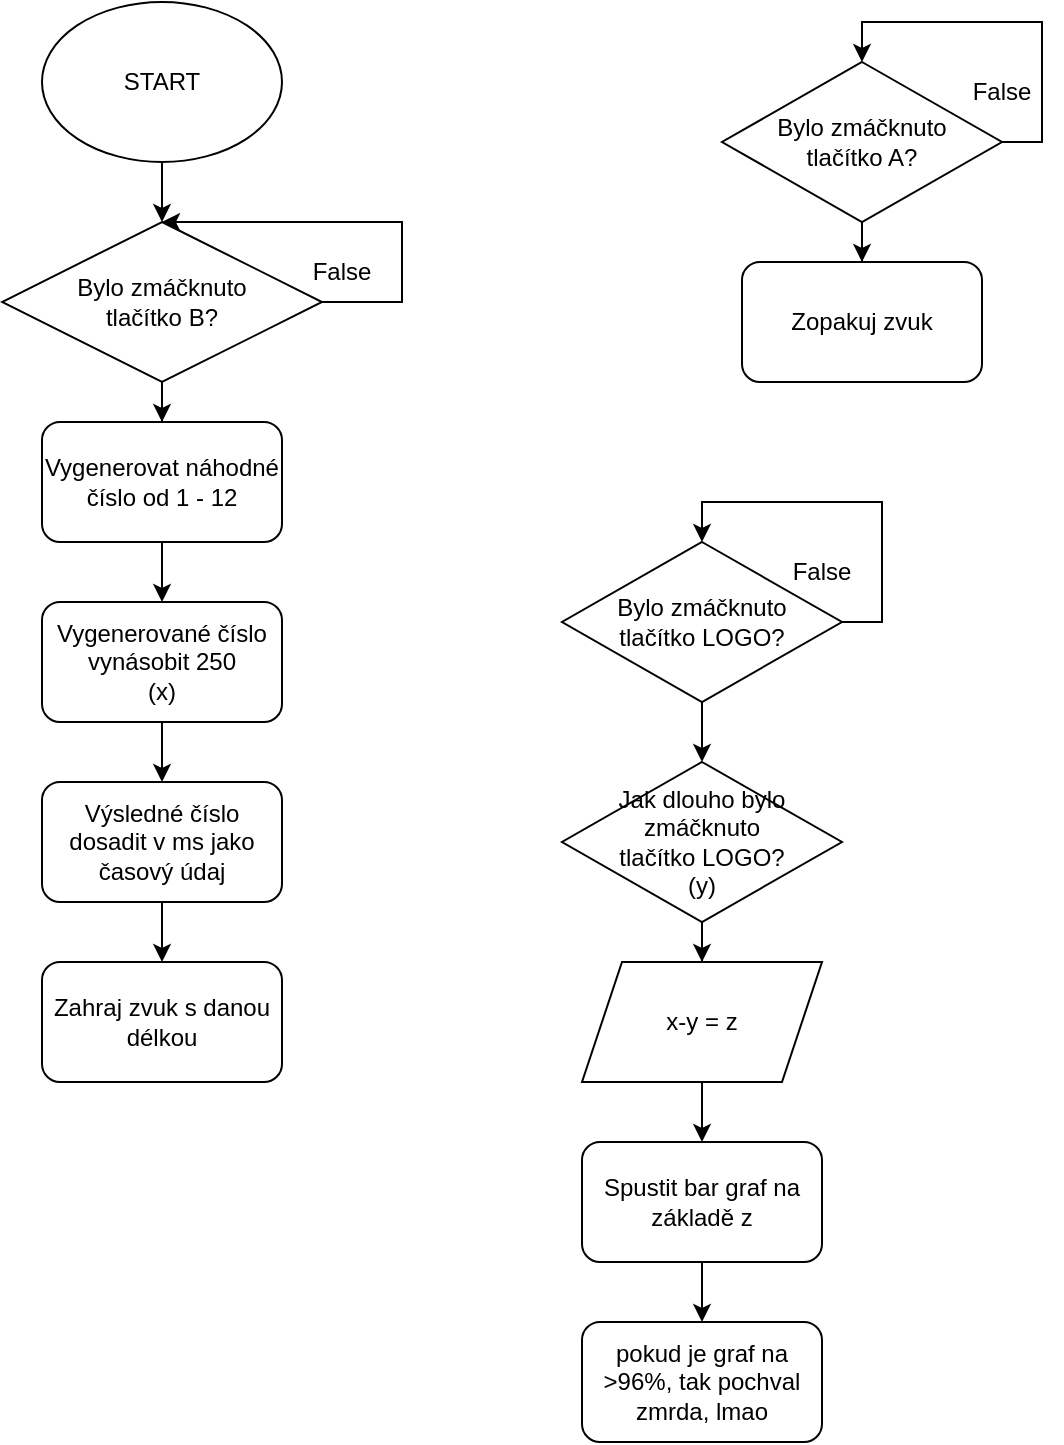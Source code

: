 <mxfile version="15.8.3" type="github">
  <diagram id="C5RBs43oDa-KdzZeNtuy" name="Page-1">
    <mxGraphModel dx="4141" dy="802" grid="1" gridSize="10" guides="1" tooltips="1" connect="1" arrows="1" fold="1" page="1" pageScale="1" pageWidth="827" pageHeight="1169" math="0" shadow="0">
      <root>
        <mxCell id="WIyWlLk6GJQsqaUBKTNV-0" />
        <mxCell id="WIyWlLk6GJQsqaUBKTNV-1" parent="WIyWlLk6GJQsqaUBKTNV-0" />
        <mxCell id="iJDnk4TYBkvQqmv5O6YM-2" style="edgeStyle=orthogonalEdgeStyle;rounded=0;orthogonalLoop=1;jettySize=auto;html=1;entryX=0.5;entryY=0;entryDx=0;entryDy=0;" edge="1" parent="WIyWlLk6GJQsqaUBKTNV-1" source="iJDnk4TYBkvQqmv5O6YM-0" target="iJDnk4TYBkvQqmv5O6YM-1">
          <mxGeometry relative="1" as="geometry" />
        </mxCell>
        <mxCell id="iJDnk4TYBkvQqmv5O6YM-0" value="START" style="ellipse;whiteSpace=wrap;html=1;" vertex="1" parent="WIyWlLk6GJQsqaUBKTNV-1">
          <mxGeometry x="-2300" y="30" width="120" height="80" as="geometry" />
        </mxCell>
        <mxCell id="iJDnk4TYBkvQqmv5O6YM-4" style="edgeStyle=orthogonalEdgeStyle;rounded=0;orthogonalLoop=1;jettySize=auto;html=1;" edge="1" parent="WIyWlLk6GJQsqaUBKTNV-1" source="iJDnk4TYBkvQqmv5O6YM-1">
          <mxGeometry relative="1" as="geometry">
            <mxPoint x="-2240" y="140" as="targetPoint" />
            <Array as="points">
              <mxPoint x="-2120" y="180" />
              <mxPoint x="-2120" y="140" />
            </Array>
          </mxGeometry>
        </mxCell>
        <mxCell id="iJDnk4TYBkvQqmv5O6YM-7" style="edgeStyle=orthogonalEdgeStyle;rounded=0;orthogonalLoop=1;jettySize=auto;html=1;entryX=0.5;entryY=0;entryDx=0;entryDy=0;" edge="1" parent="WIyWlLk6GJQsqaUBKTNV-1" source="iJDnk4TYBkvQqmv5O6YM-1" target="iJDnk4TYBkvQqmv5O6YM-6">
          <mxGeometry relative="1" as="geometry" />
        </mxCell>
        <mxCell id="iJDnk4TYBkvQqmv5O6YM-1" value="Bylo zmáčknuto&lt;br&gt;tlačítko B?" style="rhombus;whiteSpace=wrap;html=1;" vertex="1" parent="WIyWlLk6GJQsqaUBKTNV-1">
          <mxGeometry x="-2320" y="140" width="160" height="80" as="geometry" />
        </mxCell>
        <mxCell id="iJDnk4TYBkvQqmv5O6YM-3" style="edgeStyle=orthogonalEdgeStyle;rounded=0;orthogonalLoop=1;jettySize=auto;html=1;" edge="1" parent="WIyWlLk6GJQsqaUBKTNV-1" source="iJDnk4TYBkvQqmv5O6YM-1">
          <mxGeometry relative="1" as="geometry">
            <mxPoint x="-2240" y="140" as="targetPoint" />
            <Array as="points">
              <mxPoint x="-2160" y="180" />
              <mxPoint x="-2160" y="140" />
            </Array>
          </mxGeometry>
        </mxCell>
        <mxCell id="iJDnk4TYBkvQqmv5O6YM-5" value="False" style="text;html=1;strokeColor=none;fillColor=none;align=center;verticalAlign=middle;whiteSpace=wrap;rounded=0;" vertex="1" parent="WIyWlLk6GJQsqaUBKTNV-1">
          <mxGeometry x="-2180" y="150" width="60" height="30" as="geometry" />
        </mxCell>
        <mxCell id="iJDnk4TYBkvQqmv5O6YM-9" style="edgeStyle=orthogonalEdgeStyle;rounded=0;orthogonalLoop=1;jettySize=auto;html=1;entryX=0.5;entryY=0;entryDx=0;entryDy=0;" edge="1" parent="WIyWlLk6GJQsqaUBKTNV-1" source="iJDnk4TYBkvQqmv5O6YM-6" target="iJDnk4TYBkvQqmv5O6YM-8">
          <mxGeometry relative="1" as="geometry" />
        </mxCell>
        <mxCell id="iJDnk4TYBkvQqmv5O6YM-6" value="Vygenerovat náhodné číslo od 1 - 12" style="rounded=1;whiteSpace=wrap;html=1;" vertex="1" parent="WIyWlLk6GJQsqaUBKTNV-1">
          <mxGeometry x="-2300" y="240" width="120" height="60" as="geometry" />
        </mxCell>
        <mxCell id="iJDnk4TYBkvQqmv5O6YM-11" style="edgeStyle=orthogonalEdgeStyle;rounded=0;orthogonalLoop=1;jettySize=auto;html=1;entryX=0.5;entryY=0;entryDx=0;entryDy=0;" edge="1" parent="WIyWlLk6GJQsqaUBKTNV-1" source="iJDnk4TYBkvQqmv5O6YM-8" target="iJDnk4TYBkvQqmv5O6YM-10">
          <mxGeometry relative="1" as="geometry" />
        </mxCell>
        <mxCell id="iJDnk4TYBkvQqmv5O6YM-8" value="Vygenerované číslo vynásobit 250&lt;br&gt;(x)" style="rounded=1;whiteSpace=wrap;html=1;" vertex="1" parent="WIyWlLk6GJQsqaUBKTNV-1">
          <mxGeometry x="-2300" y="330" width="120" height="60" as="geometry" />
        </mxCell>
        <mxCell id="iJDnk4TYBkvQqmv5O6YM-13" style="edgeStyle=orthogonalEdgeStyle;rounded=0;orthogonalLoop=1;jettySize=auto;html=1;entryX=0.5;entryY=0;entryDx=0;entryDy=0;" edge="1" parent="WIyWlLk6GJQsqaUBKTNV-1" source="iJDnk4TYBkvQqmv5O6YM-10" target="iJDnk4TYBkvQqmv5O6YM-12">
          <mxGeometry relative="1" as="geometry" />
        </mxCell>
        <mxCell id="iJDnk4TYBkvQqmv5O6YM-10" value="Výsledné číslo dosadit v ms jako časový údaj" style="rounded=1;whiteSpace=wrap;html=1;" vertex="1" parent="WIyWlLk6GJQsqaUBKTNV-1">
          <mxGeometry x="-2300" y="420" width="120" height="60" as="geometry" />
        </mxCell>
        <mxCell id="iJDnk4TYBkvQqmv5O6YM-12" value="Zahraj zvuk s danou délkou" style="rounded=1;whiteSpace=wrap;html=1;" vertex="1" parent="WIyWlLk6GJQsqaUBKTNV-1">
          <mxGeometry x="-2300" y="510" width="120" height="60" as="geometry" />
        </mxCell>
        <mxCell id="iJDnk4TYBkvQqmv5O6YM-18" style="edgeStyle=orthogonalEdgeStyle;rounded=0;orthogonalLoop=1;jettySize=auto;html=1;" edge="1" parent="WIyWlLk6GJQsqaUBKTNV-1" source="iJDnk4TYBkvQqmv5O6YM-14" target="iJDnk4TYBkvQqmv5O6YM-15">
          <mxGeometry relative="1" as="geometry" />
        </mxCell>
        <mxCell id="iJDnk4TYBkvQqmv5O6YM-14" value="Bylo zmáčknuto&lt;br&gt;tlačítko A?" style="rhombus;whiteSpace=wrap;html=1;" vertex="1" parent="WIyWlLk6GJQsqaUBKTNV-1">
          <mxGeometry x="-1960" y="60" width="140" height="80" as="geometry" />
        </mxCell>
        <mxCell id="iJDnk4TYBkvQqmv5O6YM-15" value="Zopakuj zvuk" style="rounded=1;whiteSpace=wrap;html=1;" vertex="1" parent="WIyWlLk6GJQsqaUBKTNV-1">
          <mxGeometry x="-1950" y="160" width="120" height="60" as="geometry" />
        </mxCell>
        <mxCell id="iJDnk4TYBkvQqmv5O6YM-16" style="edgeStyle=orthogonalEdgeStyle;rounded=0;orthogonalLoop=1;jettySize=auto;html=1;entryX=0.5;entryY=0;entryDx=0;entryDy=0;" edge="1" parent="WIyWlLk6GJQsqaUBKTNV-1" source="iJDnk4TYBkvQqmv5O6YM-14" target="iJDnk4TYBkvQqmv5O6YM-14">
          <mxGeometry relative="1" as="geometry">
            <Array as="points">
              <mxPoint x="-1800" y="100" />
              <mxPoint x="-1800" y="40" />
              <mxPoint x="-1890" y="40" />
            </Array>
          </mxGeometry>
        </mxCell>
        <mxCell id="iJDnk4TYBkvQqmv5O6YM-17" value="False" style="text;html=1;strokeColor=none;fillColor=none;align=center;verticalAlign=middle;whiteSpace=wrap;rounded=0;" vertex="1" parent="WIyWlLk6GJQsqaUBKTNV-1">
          <mxGeometry x="-1850" y="60" width="60" height="30" as="geometry" />
        </mxCell>
        <mxCell id="iJDnk4TYBkvQqmv5O6YM-25" style="edgeStyle=orthogonalEdgeStyle;rounded=0;orthogonalLoop=1;jettySize=auto;html=1;entryX=0.5;entryY=0;entryDx=0;entryDy=0;" edge="1" parent="WIyWlLk6GJQsqaUBKTNV-1" source="iJDnk4TYBkvQqmv5O6YM-19" target="iJDnk4TYBkvQqmv5O6YM-24">
          <mxGeometry relative="1" as="geometry" />
        </mxCell>
        <mxCell id="iJDnk4TYBkvQqmv5O6YM-19" value="Bylo zmáčknuto&lt;br&gt;tlačítko LOGO?" style="rhombus;whiteSpace=wrap;html=1;" vertex="1" parent="WIyWlLk6GJQsqaUBKTNV-1">
          <mxGeometry x="-2040" y="300" width="140" height="80" as="geometry" />
        </mxCell>
        <mxCell id="iJDnk4TYBkvQqmv5O6YM-20" style="edgeStyle=orthogonalEdgeStyle;rounded=0;orthogonalLoop=1;jettySize=auto;html=1;exitX=1;exitY=0.5;exitDx=0;exitDy=0;entryX=0.5;entryY=0;entryDx=0;entryDy=0;" edge="1" parent="WIyWlLk6GJQsqaUBKTNV-1" source="iJDnk4TYBkvQqmv5O6YM-19" target="iJDnk4TYBkvQqmv5O6YM-19">
          <mxGeometry relative="1" as="geometry">
            <Array as="points">
              <mxPoint x="-1880" y="340" />
              <mxPoint x="-1880" y="280" />
              <mxPoint x="-1970" y="280" />
            </Array>
          </mxGeometry>
        </mxCell>
        <mxCell id="iJDnk4TYBkvQqmv5O6YM-21" value="False" style="text;html=1;strokeColor=none;fillColor=none;align=center;verticalAlign=middle;whiteSpace=wrap;rounded=0;" vertex="1" parent="WIyWlLk6GJQsqaUBKTNV-1">
          <mxGeometry x="-1940" y="300" width="60" height="30" as="geometry" />
        </mxCell>
        <mxCell id="iJDnk4TYBkvQqmv5O6YM-28" style="edgeStyle=orthogonalEdgeStyle;rounded=0;orthogonalLoop=1;jettySize=auto;html=1;" edge="1" parent="WIyWlLk6GJQsqaUBKTNV-1" source="iJDnk4TYBkvQqmv5O6YM-24" target="iJDnk4TYBkvQqmv5O6YM-27">
          <mxGeometry relative="1" as="geometry" />
        </mxCell>
        <mxCell id="iJDnk4TYBkvQqmv5O6YM-24" value="Jak dlouho bylo zmáčknuto&lt;br&gt;tlačítko LOGO?&lt;br&gt;(y)" style="rhombus;whiteSpace=wrap;html=1;" vertex="1" parent="WIyWlLk6GJQsqaUBKTNV-1">
          <mxGeometry x="-2040" y="410" width="140" height="80" as="geometry" />
        </mxCell>
        <mxCell id="iJDnk4TYBkvQqmv5O6YM-30" style="edgeStyle=orthogonalEdgeStyle;rounded=0;orthogonalLoop=1;jettySize=auto;html=1;" edge="1" parent="WIyWlLk6GJQsqaUBKTNV-1" source="iJDnk4TYBkvQqmv5O6YM-27" target="iJDnk4TYBkvQqmv5O6YM-29">
          <mxGeometry relative="1" as="geometry" />
        </mxCell>
        <mxCell id="iJDnk4TYBkvQqmv5O6YM-27" value="x-y = z" style="shape=parallelogram;perimeter=parallelogramPerimeter;whiteSpace=wrap;html=1;fixedSize=1;" vertex="1" parent="WIyWlLk6GJQsqaUBKTNV-1">
          <mxGeometry x="-2030" y="510" width="120" height="60" as="geometry" />
        </mxCell>
        <mxCell id="iJDnk4TYBkvQqmv5O6YM-32" style="edgeStyle=orthogonalEdgeStyle;rounded=0;orthogonalLoop=1;jettySize=auto;html=1;entryX=0.5;entryY=0;entryDx=0;entryDy=0;" edge="1" parent="WIyWlLk6GJQsqaUBKTNV-1" source="iJDnk4TYBkvQqmv5O6YM-29" target="iJDnk4TYBkvQqmv5O6YM-31">
          <mxGeometry relative="1" as="geometry" />
        </mxCell>
        <mxCell id="iJDnk4TYBkvQqmv5O6YM-29" value="Spustit bar graf na základě z" style="rounded=1;whiteSpace=wrap;html=1;" vertex="1" parent="WIyWlLk6GJQsqaUBKTNV-1">
          <mxGeometry x="-2030" y="600" width="120" height="60" as="geometry" />
        </mxCell>
        <mxCell id="iJDnk4TYBkvQqmv5O6YM-31" value="pokud je graf na &amp;gt;96%, tak pochval zmrda, lmao" style="rounded=1;whiteSpace=wrap;html=1;" vertex="1" parent="WIyWlLk6GJQsqaUBKTNV-1">
          <mxGeometry x="-2030" y="690" width="120" height="60" as="geometry" />
        </mxCell>
      </root>
    </mxGraphModel>
  </diagram>
</mxfile>
